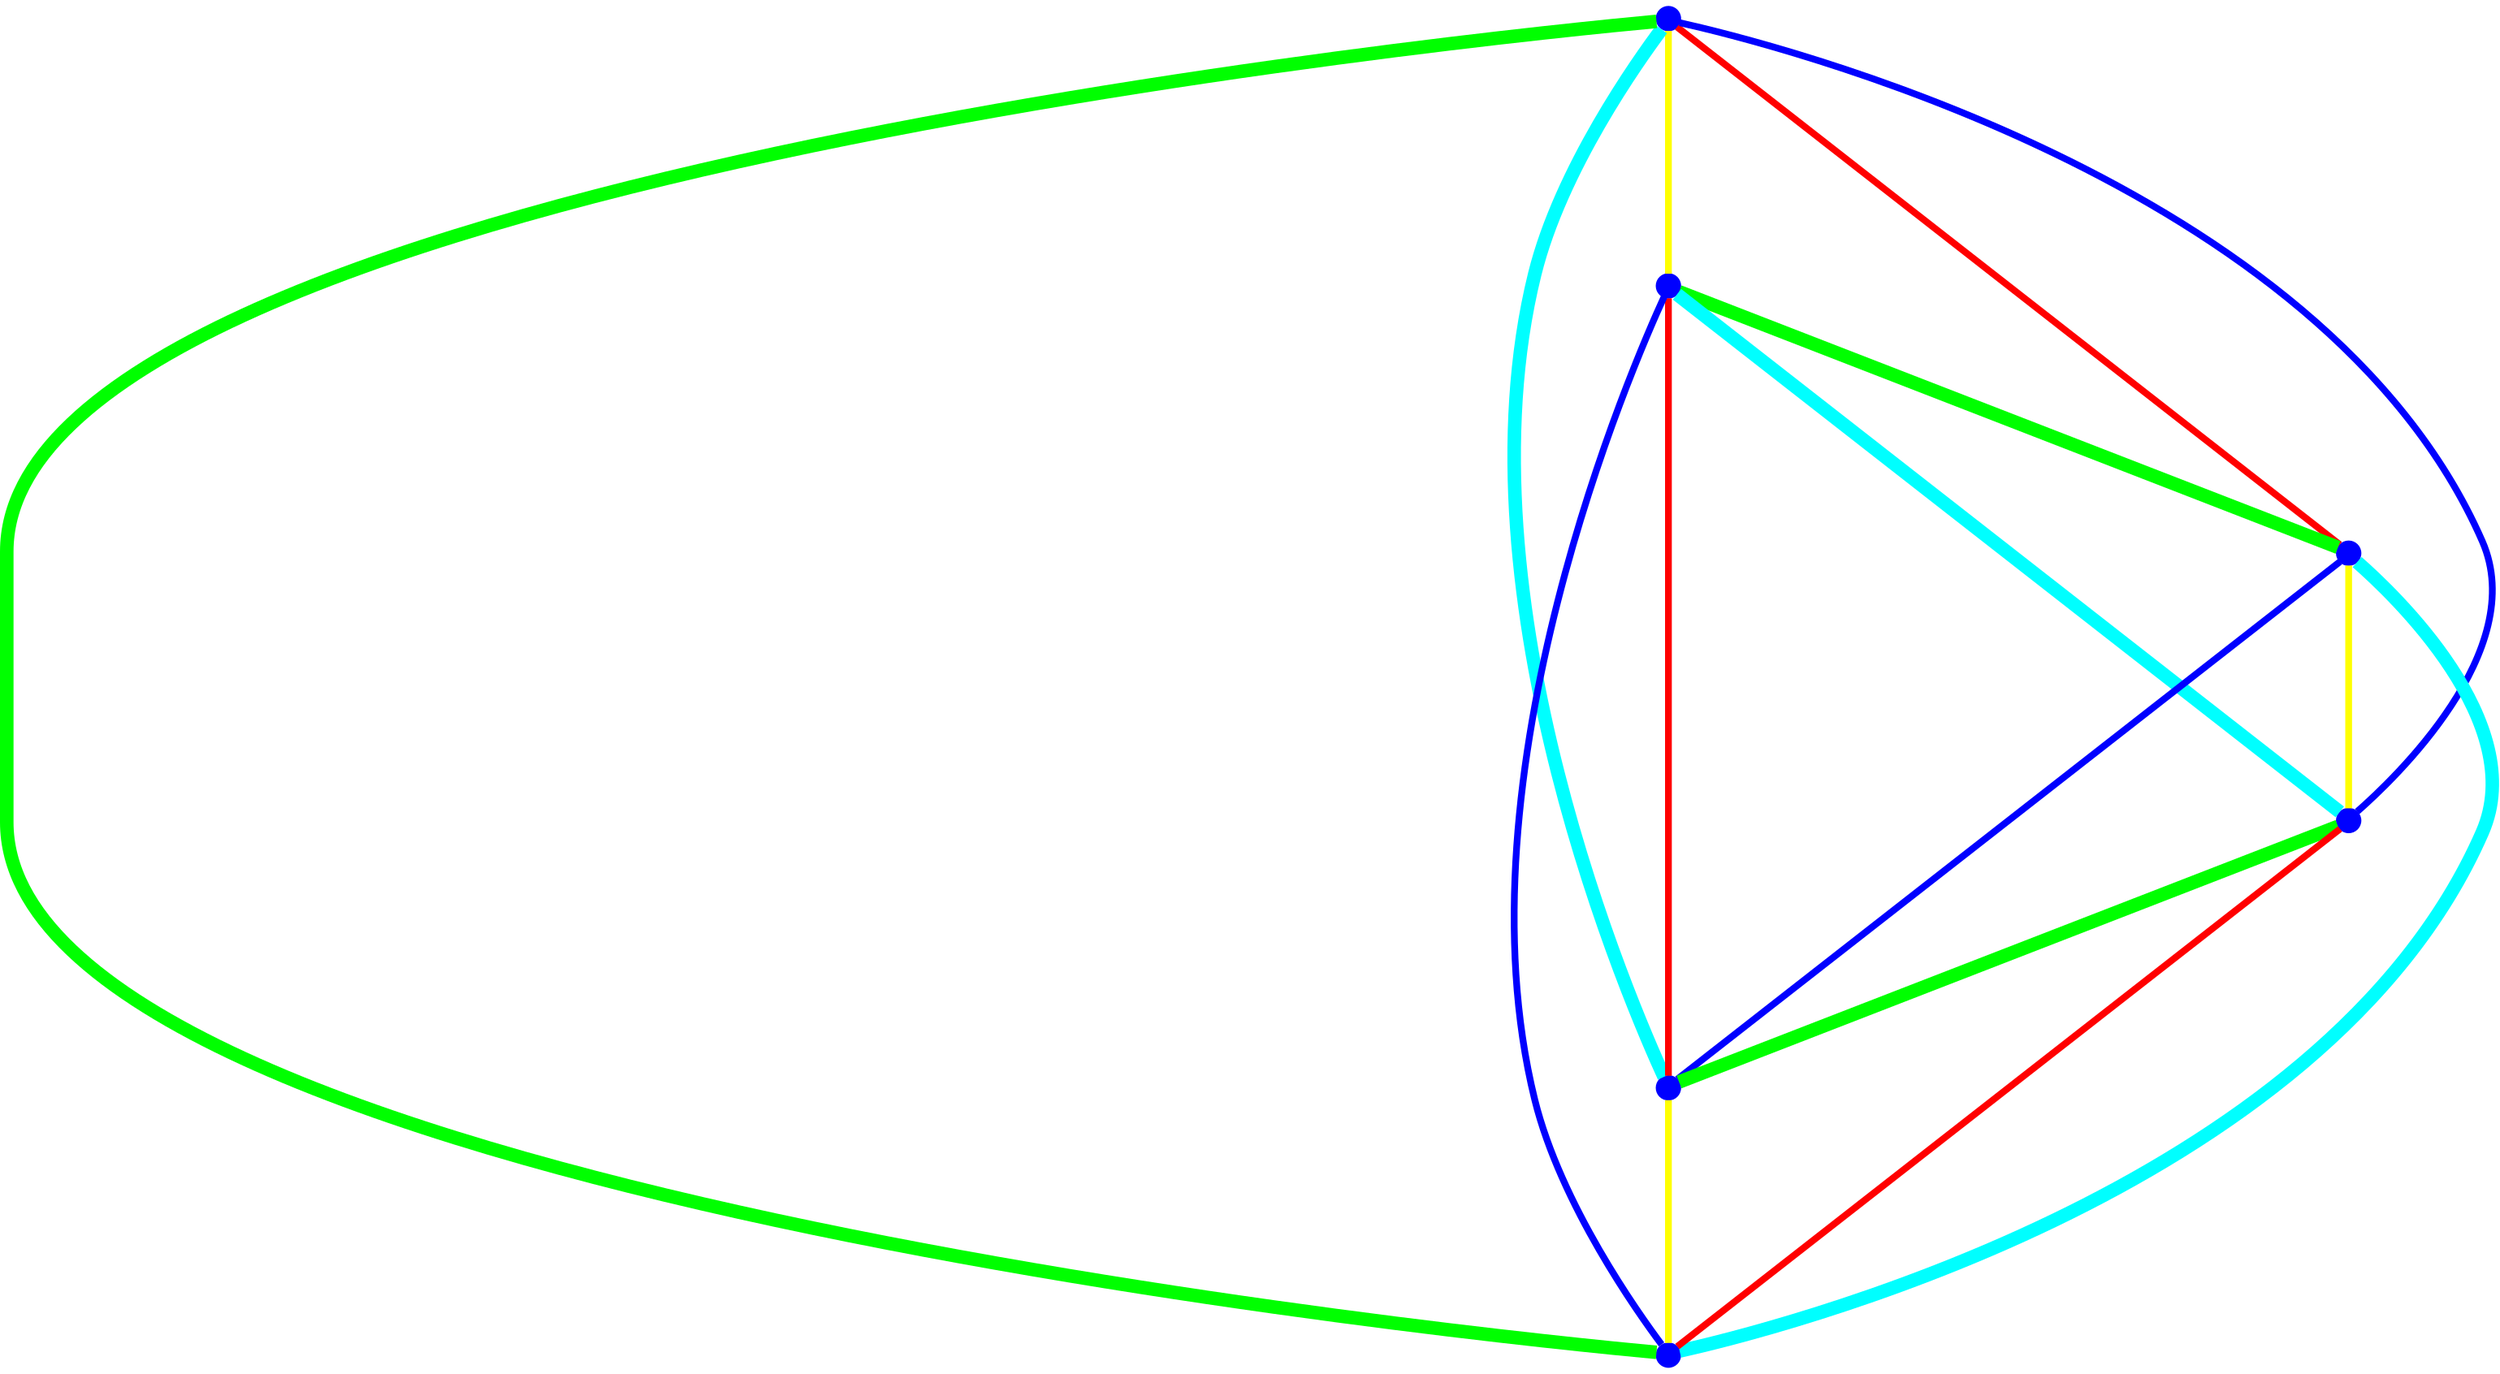 graph {
ranksep=2
nodesep=2
node [label="" shape=circle style=filled fixedsize=true color=blue fillcolor=blue width=0.2];
"1" -- "2" [style="solid",penwidth="4",color="yellow"];
"1" -- "3" [style="solid",penwidth="4",color="red"];
"1" -- "4" [style="solid",penwidth="4",color="blue"];
"1" -- "5" [style="solid",penwidth="8",color="cyan"];
"1" -- "6" [style="solid",penwidth="8",color="green"];
"2" -- "3" [style="solid",penwidth="8",color="green"];
"2" -- "4" [style="solid",penwidth="8",color="cyan"];
"2" -- "5" [style="solid",penwidth="4",color="red"];
"2" -- "6" [style="solid",penwidth="4",color="blue"];
"3" -- "4" [style="solid",penwidth="4",color="yellow"];
"3" -- "5" [style="solid",penwidth="4",color="blue"];
"3" -- "6" [style="solid",penwidth="8",color="cyan"];
"4" -- "5" [style="solid",penwidth="8",color="green"];
"4" -- "6" [style="solid",penwidth="4",color="red"];
"5" -- "6" [style="solid",penwidth="4",color="yellow"];
}
